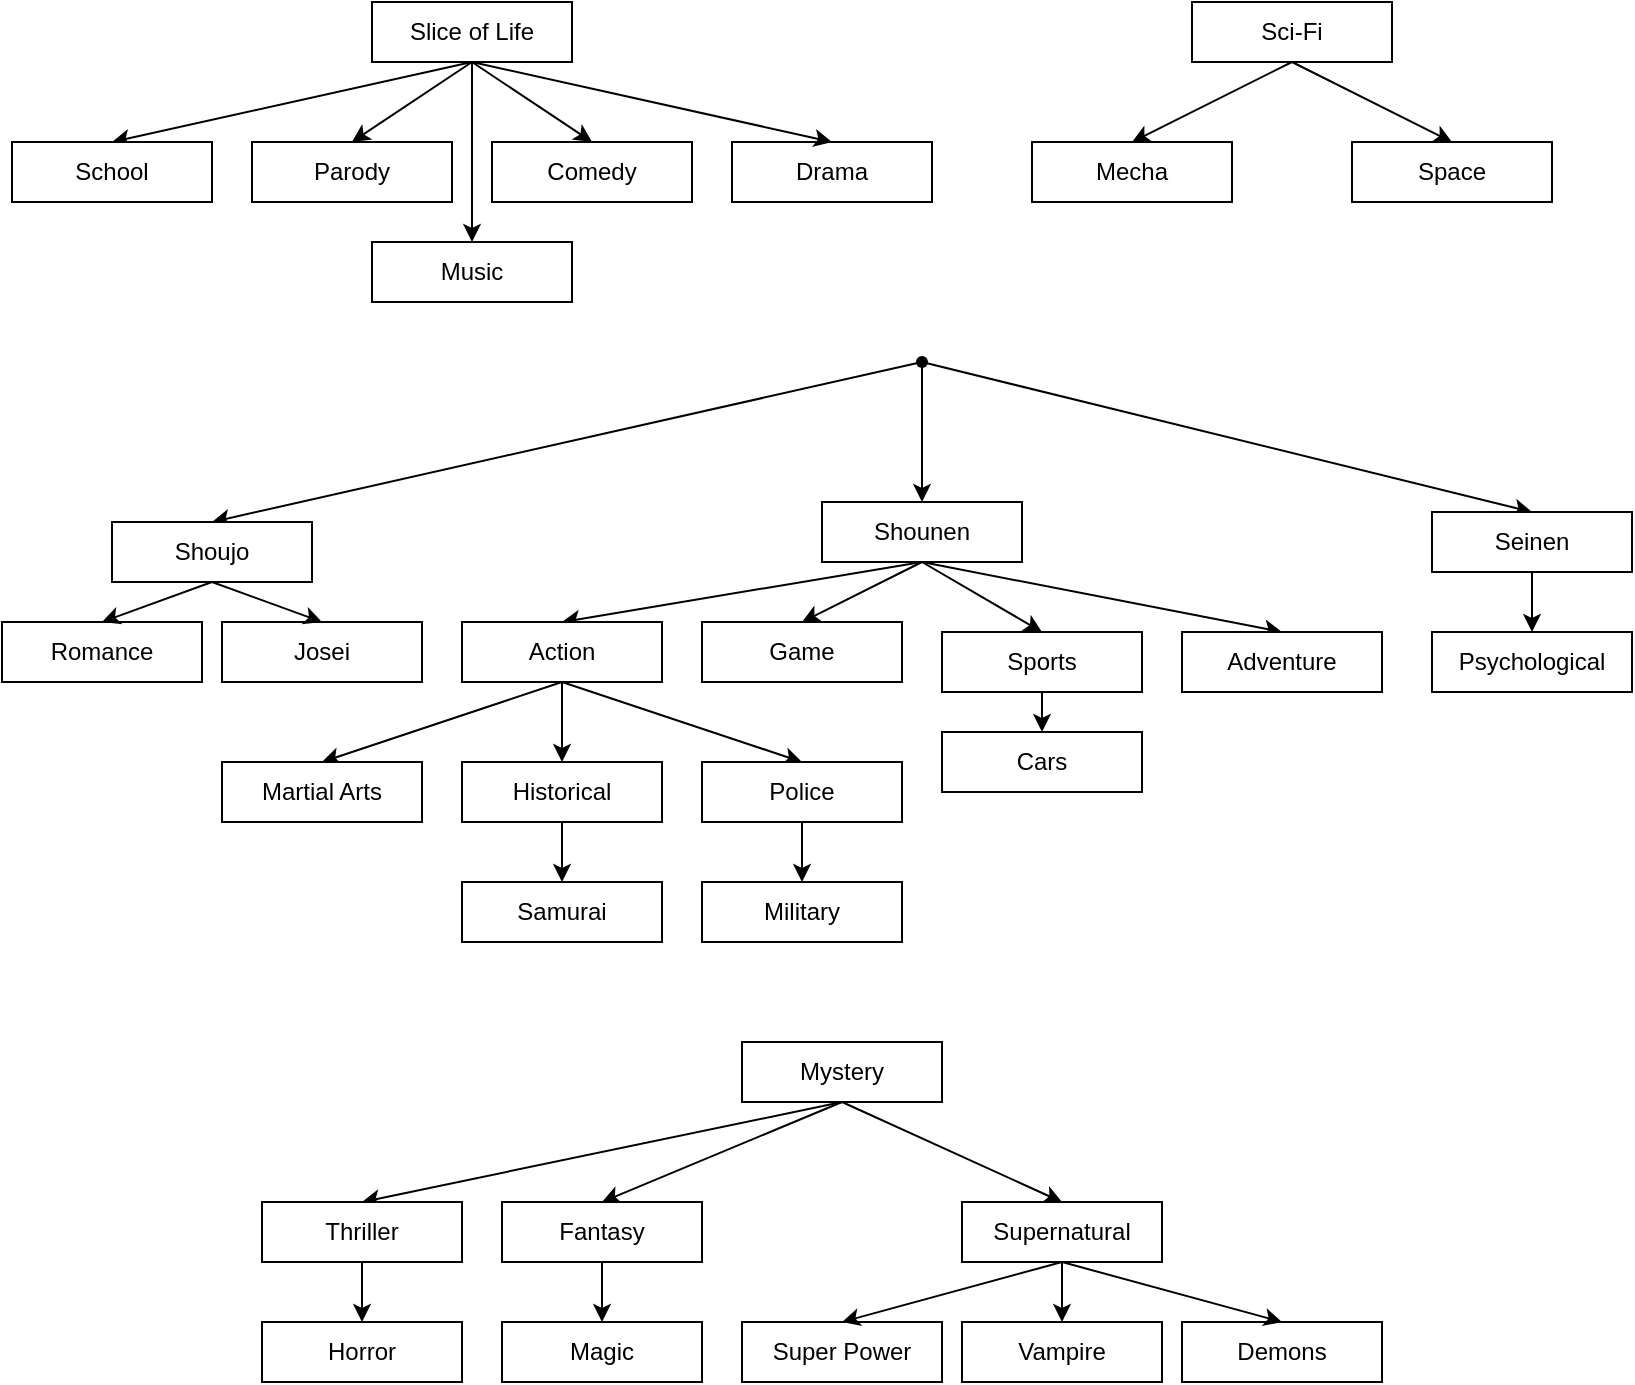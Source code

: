 <mxfile>
    <diagram name="Page-1" id="utDwrU8_goMAkE8UMuTg">
        <mxGraphModel dx="1045" dy="726" grid="1" gridSize="10" guides="1" tooltips="1" connect="1" arrows="1" fold="1" page="1" pageScale="1" pageWidth="850" pageHeight="1100" math="0" shadow="0">
            <root>
                <mxCell id="0"/>
                <mxCell id="1" parent="0"/>
                <mxCell id="OTH4IosmnkzqZAKPpun9-1" value="Parody" style="rounded=0;whiteSpace=wrap;html=1;" parent="1" vertex="1">
                    <mxGeometry x="140" y="100" width="100" height="30" as="geometry"/>
                </mxCell>
                <mxCell id="OTH4IosmnkzqZAKPpun9-2" value="Music" style="rounded=0;whiteSpace=wrap;html=1;" parent="1" vertex="1">
                    <mxGeometry x="200" y="150" width="100" height="30" as="geometry"/>
                </mxCell>
                <mxCell id="OTH4IosmnkzqZAKPpun9-5" value="Romance" style="rounded=0;whiteSpace=wrap;html=1;" parent="1" vertex="1">
                    <mxGeometry x="15" y="340" width="100" height="30" as="geometry"/>
                </mxCell>
                <mxCell id="IEtlDrwHgsG_A0IL7Ucz-43" style="edgeStyle=none;html=1;exitX=0.5;exitY=1;exitDx=0;exitDy=0;entryX=0.5;entryY=0;entryDx=0;entryDy=0;" edge="1" parent="1" source="OTH4IosmnkzqZAKPpun9-6" target="OTH4IosmnkzqZAKPpun9-7">
                    <mxGeometry relative="1" as="geometry"/>
                </mxCell>
                <mxCell id="IEtlDrwHgsG_A0IL7Ucz-44" style="edgeStyle=none;html=1;exitX=0.5;exitY=1;exitDx=0;exitDy=0;entryX=0.5;entryY=0;entryDx=0;entryDy=0;" edge="1" parent="1" source="OTH4IosmnkzqZAKPpun9-6" target="OTH4IosmnkzqZAKPpun9-26">
                    <mxGeometry relative="1" as="geometry"/>
                </mxCell>
                <mxCell id="IEtlDrwHgsG_A0IL7Ucz-45" style="edgeStyle=none;html=1;exitX=0.5;exitY=1;exitDx=0;exitDy=0;entryX=0.5;entryY=0;entryDx=0;entryDy=0;" edge="1" parent="1" source="OTH4IosmnkzqZAKPpun9-6" target="OTH4IosmnkzqZAKPpun9-33">
                    <mxGeometry relative="1" as="geometry"/>
                </mxCell>
                <mxCell id="OTH4IosmnkzqZAKPpun9-6" value="Mystery" style="rounded=0;whiteSpace=wrap;html=1;" parent="1" vertex="1">
                    <mxGeometry x="385" y="550" width="100" height="30" as="geometry"/>
                </mxCell>
                <mxCell id="IEtlDrwHgsG_A0IL7Ucz-36" style="edgeStyle=none;html=1;exitX=0.5;exitY=1;exitDx=0;exitDy=0;entryX=0.5;entryY=0;entryDx=0;entryDy=0;" edge="1" parent="1" source="OTH4IosmnkzqZAKPpun9-7" target="OTH4IosmnkzqZAKPpun9-39">
                    <mxGeometry relative="1" as="geometry"/>
                </mxCell>
                <mxCell id="OTH4IosmnkzqZAKPpun9-7" value="Thriller" style="rounded=0;whiteSpace=wrap;html=1;" parent="1" vertex="1">
                    <mxGeometry x="145" y="630" width="100" height="30" as="geometry"/>
                </mxCell>
                <mxCell id="OTH4IosmnkzqZAKPpun9-8" value="Space" style="rounded=0;whiteSpace=wrap;html=1;" parent="1" vertex="1">
                    <mxGeometry x="690" y="100" width="100" height="30" as="geometry"/>
                </mxCell>
                <mxCell id="OTH4IosmnkzqZAKPpun9-10" value="Vampire" style="rounded=0;whiteSpace=wrap;html=1;" parent="1" vertex="1">
                    <mxGeometry x="495" y="690" width="100" height="30" as="geometry"/>
                </mxCell>
                <mxCell id="IEtlDrwHgsG_A0IL7Ucz-38" style="edgeStyle=none;html=1;exitX=0.5;exitY=1;exitDx=0;exitDy=0;entryX=0.5;entryY=0;entryDx=0;entryDy=0;" edge="1" parent="1" source="OTH4IosmnkzqZAKPpun9-14" target="OTH4IosmnkzqZAKPpun9-29">
                    <mxGeometry relative="1" as="geometry"/>
                </mxCell>
                <mxCell id="OTH4IosmnkzqZAKPpun9-14" value="Sports" style="rounded=0;whiteSpace=wrap;html=1;" parent="1" vertex="1">
                    <mxGeometry x="485" y="345" width="100" height="30" as="geometry"/>
                </mxCell>
                <mxCell id="OTH4IosmnkzqZAKPpun9-15" value="Drama" style="rounded=0;whiteSpace=wrap;html=1;" parent="1" vertex="1">
                    <mxGeometry x="380" y="100" width="100" height="30" as="geometry"/>
                </mxCell>
                <mxCell id="OTH4IosmnkzqZAKPpun9-16" value="Game" style="rounded=0;whiteSpace=wrap;html=1;" parent="1" vertex="1">
                    <mxGeometry x="365" y="340" width="100" height="30" as="geometry"/>
                </mxCell>
                <mxCell id="OTH4IosmnkzqZAKPpun9-17" value="Comedy" style="rounded=0;whiteSpace=wrap;html=1;" parent="1" vertex="1">
                    <mxGeometry x="260" y="100" width="100" height="30" as="geometry"/>
                </mxCell>
                <mxCell id="IEtlDrwHgsG_A0IL7Ucz-23" style="edgeStyle=none;html=1;exitX=0.5;exitY=1;exitDx=0;exitDy=0;entryX=0.5;entryY=0;entryDx=0;entryDy=0;" edge="1" parent="1" source="OTH4IosmnkzqZAKPpun9-18" target="OTH4IosmnkzqZAKPpun9-17">
                    <mxGeometry relative="1" as="geometry"/>
                </mxCell>
                <mxCell id="IEtlDrwHgsG_A0IL7Ucz-24" style="edgeStyle=none;html=1;exitX=0.5;exitY=1;exitDx=0;exitDy=0;entryX=0.5;entryY=0;entryDx=0;entryDy=0;" edge="1" parent="1" source="OTH4IosmnkzqZAKPpun9-18" target="OTH4IosmnkzqZAKPpun9-1">
                    <mxGeometry relative="1" as="geometry"/>
                </mxCell>
                <mxCell id="IEtlDrwHgsG_A0IL7Ucz-25" style="edgeStyle=none;html=1;exitX=0.5;exitY=1;exitDx=0;exitDy=0;entryX=0.5;entryY=0;entryDx=0;entryDy=0;" edge="1" parent="1" source="OTH4IosmnkzqZAKPpun9-18" target="OTH4IosmnkzqZAKPpun9-15">
                    <mxGeometry relative="1" as="geometry"/>
                </mxCell>
                <mxCell id="IEtlDrwHgsG_A0IL7Ucz-28" style="edgeStyle=none;html=1;exitX=0.5;exitY=1;exitDx=0;exitDy=0;entryX=0.5;entryY=0;entryDx=0;entryDy=0;" edge="1" parent="1" source="OTH4IosmnkzqZAKPpun9-18" target="OTH4IosmnkzqZAKPpun9-44">
                    <mxGeometry relative="1" as="geometry"/>
                </mxCell>
                <mxCell id="IEtlDrwHgsG_A0IL7Ucz-39" style="edgeStyle=none;html=1;exitX=0.5;exitY=1;exitDx=0;exitDy=0;entryX=0.5;entryY=0;entryDx=0;entryDy=0;" edge="1" parent="1" source="OTH4IosmnkzqZAKPpun9-18" target="OTH4IosmnkzqZAKPpun9-2">
                    <mxGeometry relative="1" as="geometry"/>
                </mxCell>
                <mxCell id="OTH4IosmnkzqZAKPpun9-18" value="Slice of Life" style="rounded=0;whiteSpace=wrap;html=1;" parent="1" vertex="1">
                    <mxGeometry x="200" y="30" width="100" height="30" as="geometry"/>
                </mxCell>
                <mxCell id="OTH4IosmnkzqZAKPpun9-19" value="Josei" style="rounded=0;whiteSpace=wrap;html=1;" parent="1" vertex="1">
                    <mxGeometry x="125" y="340" width="100" height="30" as="geometry"/>
                </mxCell>
                <mxCell id="OTH4IosmnkzqZAKPpun9-20" value="Super Power" style="rounded=0;whiteSpace=wrap;html=1;" parent="1" vertex="1">
                    <mxGeometry x="385" y="690" width="100" height="30" as="geometry"/>
                </mxCell>
                <mxCell id="OTH4IosmnkzqZAKPpun9-21" value="Magic" style="rounded=0;whiteSpace=wrap;html=1;" parent="1" vertex="1">
                    <mxGeometry x="265" y="690" width="100" height="30" as="geometry"/>
                </mxCell>
                <mxCell id="IEtlDrwHgsG_A0IL7Ucz-37" style="edgeStyle=none;html=1;exitX=0.5;exitY=1;exitDx=0;exitDy=0;entryX=0.5;entryY=0;entryDx=0;entryDy=0;" edge="1" parent="1" source="OTH4IosmnkzqZAKPpun9-26" target="OTH4IosmnkzqZAKPpun9-21">
                    <mxGeometry relative="1" as="geometry"/>
                </mxCell>
                <mxCell id="OTH4IosmnkzqZAKPpun9-26" value="Fantasy" style="rounded=0;whiteSpace=wrap;html=1;" parent="1" vertex="1">
                    <mxGeometry x="265" y="630" width="100" height="30" as="geometry"/>
                </mxCell>
                <mxCell id="OTH4IosmnkzqZAKPpun9-29" value="Cars" style="rounded=0;whiteSpace=wrap;html=1;" parent="1" vertex="1">
                    <mxGeometry x="485" y="395" width="100" height="30" as="geometry"/>
                </mxCell>
                <mxCell id="IEtlDrwHgsG_A0IL7Ucz-1" style="edgeStyle=none;html=1;exitX=0.321;exitY=0.319;exitDx=0;exitDy=0;entryX=0.5;entryY=0;entryDx=0;entryDy=0;exitPerimeter=0;" edge="1" parent="1" source="IEtlDrwHgsG_A0IL7Ucz-46" target="OTH4IosmnkzqZAKPpun9-30">
                    <mxGeometry relative="1" as="geometry">
                        <mxPoint x="175" y="190" as="sourcePoint"/>
                    </mxGeometry>
                </mxCell>
                <mxCell id="IEtlDrwHgsG_A0IL7Ucz-26" style="edgeStyle=none;html=1;exitX=0.5;exitY=1;exitDx=0;exitDy=0;entryX=0.5;entryY=0;entryDx=0;entryDy=0;" edge="1" parent="1" source="OTH4IosmnkzqZAKPpun9-30" target="OTH4IosmnkzqZAKPpun9-5">
                    <mxGeometry relative="1" as="geometry"/>
                </mxCell>
                <mxCell id="IEtlDrwHgsG_A0IL7Ucz-31" style="edgeStyle=none;html=1;exitX=0.5;exitY=1;exitDx=0;exitDy=0;entryX=0.5;entryY=0;entryDx=0;entryDy=0;" edge="1" parent="1" source="OTH4IosmnkzqZAKPpun9-30" target="OTH4IosmnkzqZAKPpun9-19">
                    <mxGeometry relative="1" as="geometry"/>
                </mxCell>
                <mxCell id="OTH4IosmnkzqZAKPpun9-30" value="Shoujo" style="rounded=0;whiteSpace=wrap;html=1;" parent="1" vertex="1">
                    <mxGeometry x="70" y="290" width="100" height="30" as="geometry"/>
                </mxCell>
                <mxCell id="IEtlDrwHgsG_A0IL7Ucz-2" style="edgeStyle=none;html=1;entryX=0.5;entryY=0;entryDx=0;entryDy=0;" edge="1" parent="1" source="IEtlDrwHgsG_A0IL7Ucz-46" target="OTH4IosmnkzqZAKPpun9-31">
                    <mxGeometry relative="1" as="geometry">
                        <mxPoint x="175" y="190" as="sourcePoint"/>
                    </mxGeometry>
                </mxCell>
                <mxCell id="IEtlDrwHgsG_A0IL7Ucz-10" style="edgeStyle=none;html=1;" edge="1" parent="1" source="OTH4IosmnkzqZAKPpun9-31" target="OTH4IosmnkzqZAKPpun9-38">
                    <mxGeometry relative="1" as="geometry"/>
                </mxCell>
                <mxCell id="OTH4IosmnkzqZAKPpun9-31" value="Seinen" style="rounded=0;whiteSpace=wrap;html=1;" parent="1" vertex="1">
                    <mxGeometry x="730" y="285" width="100" height="30" as="geometry"/>
                </mxCell>
                <mxCell id="OTH4IosmnkzqZAKPpun9-32" value="Demons" style="rounded=0;whiteSpace=wrap;html=1;" parent="1" vertex="1">
                    <mxGeometry x="605" y="690" width="100" height="30" as="geometry"/>
                </mxCell>
                <mxCell id="IEtlDrwHgsG_A0IL7Ucz-32" style="edgeStyle=none;html=1;exitX=0.5;exitY=1;exitDx=0;exitDy=0;entryX=0.5;entryY=0;entryDx=0;entryDy=0;" edge="1" parent="1" source="OTH4IosmnkzqZAKPpun9-33" target="OTH4IosmnkzqZAKPpun9-20">
                    <mxGeometry relative="1" as="geometry"/>
                </mxCell>
                <mxCell id="IEtlDrwHgsG_A0IL7Ucz-33" style="edgeStyle=none;html=1;exitX=0.5;exitY=1;exitDx=0;exitDy=0;entryX=0.5;entryY=0;entryDx=0;entryDy=0;" edge="1" parent="1" source="OTH4IosmnkzqZAKPpun9-33" target="OTH4IosmnkzqZAKPpun9-32">
                    <mxGeometry relative="1" as="geometry"/>
                </mxCell>
                <mxCell id="IEtlDrwHgsG_A0IL7Ucz-34" style="edgeStyle=none;html=1;exitX=0.5;exitY=1;exitDx=0;exitDy=0;entryX=0.5;entryY=0;entryDx=0;entryDy=0;" edge="1" parent="1" source="OTH4IosmnkzqZAKPpun9-33" target="OTH4IosmnkzqZAKPpun9-10">
                    <mxGeometry relative="1" as="geometry"/>
                </mxCell>
                <mxCell id="OTH4IosmnkzqZAKPpun9-33" value="Supernatural" style="rounded=0;whiteSpace=wrap;html=1;" parent="1" vertex="1">
                    <mxGeometry x="495" y="630" width="100" height="30" as="geometry"/>
                </mxCell>
                <mxCell id="IEtlDrwHgsG_A0IL7Ucz-3" style="edgeStyle=none;html=1;exitX=0.75;exitY=0.414;exitDx=0;exitDy=0;entryX=0.5;entryY=0;entryDx=0;entryDy=0;exitPerimeter=0;" edge="1" parent="1" source="IEtlDrwHgsG_A0IL7Ucz-46" target="OTH4IosmnkzqZAKPpun9-34">
                    <mxGeometry relative="1" as="geometry">
                        <mxPoint x="175" y="190" as="sourcePoint"/>
                    </mxGeometry>
                </mxCell>
                <mxCell id="IEtlDrwHgsG_A0IL7Ucz-22" style="edgeStyle=none;html=1;exitX=0.5;exitY=1;exitDx=0;exitDy=0;entryX=0.5;entryY=0;entryDx=0;entryDy=0;" edge="1" parent="1" source="OTH4IosmnkzqZAKPpun9-34" target="IEtlDrwHgsG_A0IL7Ucz-14">
                    <mxGeometry relative="1" as="geometry"/>
                </mxCell>
                <mxCell id="IEtlDrwHgsG_A0IL7Ucz-40" style="edgeStyle=none;html=1;exitX=0.5;exitY=1;exitDx=0;exitDy=0;entryX=0.5;entryY=0;entryDx=0;entryDy=0;" edge="1" parent="1" source="OTH4IosmnkzqZAKPpun9-34" target="OTH4IosmnkzqZAKPpun9-16">
                    <mxGeometry relative="1" as="geometry"/>
                </mxCell>
                <mxCell id="IEtlDrwHgsG_A0IL7Ucz-41" style="edgeStyle=none;html=1;exitX=0.5;exitY=1;exitDx=0;exitDy=0;entryX=0.5;entryY=0;entryDx=0;entryDy=0;" edge="1" parent="1" source="OTH4IosmnkzqZAKPpun9-34" target="OTH4IosmnkzqZAKPpun9-14">
                    <mxGeometry relative="1" as="geometry"/>
                </mxCell>
                <mxCell id="IEtlDrwHgsG_A0IL7Ucz-42" style="edgeStyle=none;html=1;exitX=0.5;exitY=1;exitDx=0;exitDy=0;entryX=0.5;entryY=0;entryDx=0;entryDy=0;" edge="1" parent="1" source="OTH4IosmnkzqZAKPpun9-34" target="OTH4IosmnkzqZAKPpun9-40">
                    <mxGeometry relative="1" as="geometry"/>
                </mxCell>
                <mxCell id="OTH4IosmnkzqZAKPpun9-34" value="Shounen" style="rounded=0;whiteSpace=wrap;html=1;" parent="1" vertex="1">
                    <mxGeometry x="425" y="280" width="100" height="30" as="geometry"/>
                </mxCell>
                <mxCell id="OTH4IosmnkzqZAKPpun9-35" value="Mecha" style="rounded=0;whiteSpace=wrap;html=1;" parent="1" vertex="1">
                    <mxGeometry x="530" y="100" width="100" height="30" as="geometry"/>
                </mxCell>
                <mxCell id="OTH4IosmnkzqZAKPpun9-38" value="Psychological" style="rounded=0;whiteSpace=wrap;html=1;" parent="1" vertex="1">
                    <mxGeometry x="730" y="345" width="100" height="30" as="geometry"/>
                </mxCell>
                <mxCell id="OTH4IosmnkzqZAKPpun9-39" value="Horror" style="rounded=0;whiteSpace=wrap;html=1;" parent="1" vertex="1">
                    <mxGeometry x="145" y="690" width="100" height="30" as="geometry"/>
                </mxCell>
                <mxCell id="OTH4IosmnkzqZAKPpun9-40" value="Adventure" style="rounded=0;whiteSpace=wrap;html=1;" parent="1" vertex="1">
                    <mxGeometry x="605" y="345" width="100" height="30" as="geometry"/>
                </mxCell>
                <mxCell id="IEtlDrwHgsG_A0IL7Ucz-29" style="edgeStyle=none;html=1;exitX=0.5;exitY=1;exitDx=0;exitDy=0;entryX=0.5;entryY=0;entryDx=0;entryDy=0;" edge="1" parent="1" source="OTH4IosmnkzqZAKPpun9-43" target="OTH4IosmnkzqZAKPpun9-35">
                    <mxGeometry relative="1" as="geometry"/>
                </mxCell>
                <mxCell id="IEtlDrwHgsG_A0IL7Ucz-30" style="edgeStyle=none;html=1;exitX=0.5;exitY=1;exitDx=0;exitDy=0;entryX=0.5;entryY=0;entryDx=0;entryDy=0;" edge="1" parent="1" source="OTH4IosmnkzqZAKPpun9-43" target="OTH4IosmnkzqZAKPpun9-8">
                    <mxGeometry relative="1" as="geometry"/>
                </mxCell>
                <mxCell id="OTH4IosmnkzqZAKPpun9-43" value="Sci-Fi" style="rounded=0;whiteSpace=wrap;html=1;" parent="1" vertex="1">
                    <mxGeometry x="610" y="30" width="100" height="30" as="geometry"/>
                </mxCell>
                <mxCell id="OTH4IosmnkzqZAKPpun9-44" value="School" style="rounded=0;whiteSpace=wrap;html=1;" parent="1" vertex="1">
                    <mxGeometry x="20" y="100" width="100" height="30" as="geometry"/>
                </mxCell>
                <mxCell id="IEtlDrwHgsG_A0IL7Ucz-11" style="edgeStyle=none;html=1;exitX=0.5;exitY=1;exitDx=0;exitDy=0;entryX=0.5;entryY=0;entryDx=0;entryDy=0;" edge="1" parent="1" source="IEtlDrwHgsG_A0IL7Ucz-14" target="IEtlDrwHgsG_A0IL7Ucz-15">
                    <mxGeometry relative="1" as="geometry"/>
                </mxCell>
                <mxCell id="IEtlDrwHgsG_A0IL7Ucz-12" style="edgeStyle=none;html=1;exitX=0.5;exitY=1;exitDx=0;exitDy=0;entryX=0.5;entryY=0;entryDx=0;entryDy=0;" edge="1" parent="1" source="IEtlDrwHgsG_A0IL7Ucz-14" target="IEtlDrwHgsG_A0IL7Ucz-21">
                    <mxGeometry relative="1" as="geometry"/>
                </mxCell>
                <mxCell id="IEtlDrwHgsG_A0IL7Ucz-13" style="edgeStyle=none;html=1;exitX=0.5;exitY=1;exitDx=0;exitDy=0;entryX=0.5;entryY=0;entryDx=0;entryDy=0;" edge="1" parent="1" source="IEtlDrwHgsG_A0IL7Ucz-14" target="IEtlDrwHgsG_A0IL7Ucz-17">
                    <mxGeometry relative="1" as="geometry"/>
                </mxCell>
                <mxCell id="IEtlDrwHgsG_A0IL7Ucz-14" value="Action" style="rounded=0;whiteSpace=wrap;html=1;" vertex="1" parent="1">
                    <mxGeometry x="245" y="340" width="100" height="30" as="geometry"/>
                </mxCell>
                <mxCell id="IEtlDrwHgsG_A0IL7Ucz-15" value="Martial Arts" style="rounded=0;whiteSpace=wrap;html=1;" vertex="1" parent="1">
                    <mxGeometry x="125" y="410" width="100" height="30" as="geometry"/>
                </mxCell>
                <mxCell id="IEtlDrwHgsG_A0IL7Ucz-16" style="edgeStyle=none;html=1;exitX=0.5;exitY=1;exitDx=0;exitDy=0;entryX=0.5;entryY=0;entryDx=0;entryDy=0;" edge="1" parent="1" source="IEtlDrwHgsG_A0IL7Ucz-17" target="IEtlDrwHgsG_A0IL7Ucz-19">
                    <mxGeometry relative="1" as="geometry"/>
                </mxCell>
                <mxCell id="IEtlDrwHgsG_A0IL7Ucz-17" value="Police" style="rounded=0;whiteSpace=wrap;html=1;" vertex="1" parent="1">
                    <mxGeometry x="365" y="410" width="100" height="30" as="geometry"/>
                </mxCell>
                <mxCell id="IEtlDrwHgsG_A0IL7Ucz-18" value="Samurai" style="rounded=0;whiteSpace=wrap;html=1;" vertex="1" parent="1">
                    <mxGeometry x="245" y="470" width="100" height="30" as="geometry"/>
                </mxCell>
                <mxCell id="IEtlDrwHgsG_A0IL7Ucz-19" value="Military" style="rounded=0;whiteSpace=wrap;html=1;" vertex="1" parent="1">
                    <mxGeometry x="365" y="470" width="100" height="30" as="geometry"/>
                </mxCell>
                <mxCell id="IEtlDrwHgsG_A0IL7Ucz-20" style="edgeStyle=none;html=1;exitX=0.5;exitY=1;exitDx=0;exitDy=0;entryX=0.5;entryY=0;entryDx=0;entryDy=0;" edge="1" parent="1" source="IEtlDrwHgsG_A0IL7Ucz-21" target="IEtlDrwHgsG_A0IL7Ucz-18">
                    <mxGeometry relative="1" as="geometry"/>
                </mxCell>
                <mxCell id="IEtlDrwHgsG_A0IL7Ucz-21" value="Historical" style="rounded=0;whiteSpace=wrap;html=1;" vertex="1" parent="1">
                    <mxGeometry x="245" y="410" width="100" height="30" as="geometry"/>
                </mxCell>
                <mxCell id="IEtlDrwHgsG_A0IL7Ucz-46" value="" style="shape=waypoint;sketch=0;fillStyle=solid;size=6;pointerEvents=1;points=[];fillColor=none;resizable=0;rotatable=0;perimeter=centerPerimeter;snapToPoint=1;" vertex="1" parent="1">
                    <mxGeometry x="465" y="200" width="20" height="20" as="geometry"/>
                </mxCell>
            </root>
        </mxGraphModel>
    </diagram>
    <diagram name="Copy of Page-1" id="59PII9HWpfZlovXzyupa">
        <mxGraphModel dx="1097" dy="762" grid="1" gridSize="10" guides="1" tooltips="1" connect="1" arrows="1" fold="1" page="1" pageScale="1" pageWidth="850" pageHeight="1100" math="0" shadow="0">
            <root>
                <mxCell id="XeTJtYJtfuagwq0LGunk-0"/>
                <mxCell id="XeTJtYJtfuagwq0LGunk-1" parent="XeTJtYJtfuagwq0LGunk-0"/>
                <mxCell id="XeTJtYJtfuagwq0LGunk-2" value="Parody" style="rounded=0;whiteSpace=wrap;html=1;" vertex="1" parent="XeTJtYJtfuagwq0LGunk-1">
                    <mxGeometry x="230" y="350" width="100" height="30" as="geometry"/>
                </mxCell>
                <mxCell id="XeTJtYJtfuagwq0LGunk-3" value="Music" style="rounded=0;whiteSpace=wrap;html=1;" vertex="1" parent="XeTJtYJtfuagwq0LGunk-1">
                    <mxGeometry x="110" y="665" width="100" height="30" as="geometry"/>
                </mxCell>
                <mxCell id="XeTJtYJtfuagwq0LGunk-4" value="Action" style="rounded=0;whiteSpace=wrap;html=1;" vertex="1" parent="XeTJtYJtfuagwq0LGunk-1">
                    <mxGeometry x="70" y="350" width="100" height="30" as="geometry"/>
                </mxCell>
                <mxCell id="XeTJtYJtfuagwq0LGunk-5" value="Romance" style="rounded=0;whiteSpace=wrap;html=1;" vertex="1" parent="XeTJtYJtfuagwq0LGunk-1">
                    <mxGeometry x="230" y="470" width="100" height="30" as="geometry"/>
                </mxCell>
                <mxCell id="XeTJtYJtfuagwq0LGunk-6" value="Mystery" style="rounded=0;whiteSpace=wrap;html=1;" vertex="1" parent="XeTJtYJtfuagwq0LGunk-1">
                    <mxGeometry x="800" y="710" width="100" height="30" as="geometry"/>
                </mxCell>
                <mxCell id="XeTJtYJtfuagwq0LGunk-7" value="Thriller" style="rounded=0;whiteSpace=wrap;html=1;" vertex="1" parent="XeTJtYJtfuagwq0LGunk-1">
                    <mxGeometry x="800" y="750" width="100" height="30" as="geometry"/>
                </mxCell>
                <mxCell id="XeTJtYJtfuagwq0LGunk-8" value="Space" style="rounded=0;whiteSpace=wrap;html=1;" vertex="1" parent="XeTJtYJtfuagwq0LGunk-1">
                    <mxGeometry x="420" y="530" width="100" height="30" as="geometry"/>
                </mxCell>
                <mxCell id="XeTJtYJtfuagwq0LGunk-9" value="Vampire" style="rounded=0;whiteSpace=wrap;html=1;" vertex="1" parent="XeTJtYJtfuagwq0LGunk-1">
                    <mxGeometry x="800" y="790" width="100" height="30" as="geometry"/>
                </mxCell>
                <mxCell id="XeTJtYJtfuagwq0LGunk-10" value="Martial Arts" style="rounded=0;whiteSpace=wrap;html=1;" vertex="1" parent="XeTJtYJtfuagwq0LGunk-1">
                    <mxGeometry x="70" y="500" width="100" height="30" as="geometry"/>
                </mxCell>
                <mxCell id="XeTJtYJtfuagwq0LGunk-11" value="Sports" style="rounded=0;whiteSpace=wrap;html=1;" vertex="1" parent="XeTJtYJtfuagwq0LGunk-1">
                    <mxGeometry x="280" y="770" width="100" height="30" as="geometry"/>
                </mxCell>
                <mxCell id="XeTJtYJtfuagwq0LGunk-12" value="Drama" style="rounded=0;whiteSpace=wrap;html=1;" vertex="1" parent="XeTJtYJtfuagwq0LGunk-1">
                    <mxGeometry x="230" y="410" width="100" height="30" as="geometry"/>
                </mxCell>
                <mxCell id="XeTJtYJtfuagwq0LGunk-13" value="Game" style="rounded=0;whiteSpace=wrap;html=1;" vertex="1" parent="XeTJtYJtfuagwq0LGunk-1">
                    <mxGeometry x="280" y="740" width="100" height="30" as="geometry"/>
                </mxCell>
                <mxCell id="XeTJtYJtfuagwq0LGunk-14" value="Comedy" style="rounded=0;whiteSpace=wrap;html=1;" vertex="1" parent="XeTJtYJtfuagwq0LGunk-1">
                    <mxGeometry x="230" y="380" width="100" height="30" as="geometry"/>
                </mxCell>
                <mxCell id="XeTJtYJtfuagwq0LGunk-15" value="Slice of Life" style="rounded=0;whiteSpace=wrap;html=1;" vertex="1" parent="XeTJtYJtfuagwq0LGunk-1">
                    <mxGeometry x="230" y="320" width="100" height="30" as="geometry"/>
                </mxCell>
                <mxCell id="XeTJtYJtfuagwq0LGunk-16" value="Josei" style="rounded=0;whiteSpace=wrap;html=1;" vertex="1" parent="XeTJtYJtfuagwq0LGunk-1">
                    <mxGeometry x="400" y="350" width="100" height="30" as="geometry"/>
                </mxCell>
                <mxCell id="XeTJtYJtfuagwq0LGunk-17" value="Super Power" style="rounded=0;whiteSpace=wrap;html=1;" vertex="1" parent="XeTJtYJtfuagwq0LGunk-1">
                    <mxGeometry x="900" y="790" width="100" height="30" as="geometry"/>
                </mxCell>
                <mxCell id="XeTJtYJtfuagwq0LGunk-18" value="Magic" style="rounded=0;whiteSpace=wrap;html=1;" vertex="1" parent="XeTJtYJtfuagwq0LGunk-1">
                    <mxGeometry x="900" y="830" width="100" height="30" as="geometry"/>
                </mxCell>
                <mxCell id="XeTJtYJtfuagwq0LGunk-19" value="Police" style="rounded=0;whiteSpace=wrap;html=1;" vertex="1" parent="XeTJtYJtfuagwq0LGunk-1">
                    <mxGeometry x="70" y="410" width="100" height="30" as="geometry"/>
                </mxCell>
                <mxCell id="XeTJtYJtfuagwq0LGunk-20" value="Fantasy" style="rounded=0;whiteSpace=wrap;html=1;" vertex="1" parent="XeTJtYJtfuagwq0LGunk-1">
                    <mxGeometry x="850" y="670" width="100" height="30" as="geometry"/>
                </mxCell>
                <mxCell id="XeTJtYJtfuagwq0LGunk-21" value="Samurai" style="rounded=0;whiteSpace=wrap;html=1;" vertex="1" parent="XeTJtYJtfuagwq0LGunk-1">
                    <mxGeometry x="70" y="380" width="100" height="30" as="geometry"/>
                </mxCell>
                <mxCell id="XeTJtYJtfuagwq0LGunk-22" value="Dementia" style="rounded=0;whiteSpace=wrap;html=1;" vertex="1" parent="XeTJtYJtfuagwq0LGunk-1">
                    <mxGeometry x="450" y="840" width="100" height="30" as="geometry"/>
                </mxCell>
                <mxCell id="XeTJtYJtfuagwq0LGunk-23" value="Cars" style="rounded=0;whiteSpace=wrap;html=1;" vertex="1" parent="XeTJtYJtfuagwq0LGunk-1">
                    <mxGeometry x="280" y="800" width="100" height="30" as="geometry"/>
                </mxCell>
                <mxCell id="XeTJtYJtfuagwq0LGunk-24" value="Shoujo" style="rounded=0;whiteSpace=wrap;html=1;" vertex="1" parent="XeTJtYJtfuagwq0LGunk-1">
                    <mxGeometry x="710" y="290" width="100" height="30" as="geometry"/>
                </mxCell>
                <mxCell id="XeTJtYJtfuagwq0LGunk-25" value="Seinen" style="rounded=0;whiteSpace=wrap;html=1;" vertex="1" parent="XeTJtYJtfuagwq0LGunk-1">
                    <mxGeometry x="900" y="290" width="100" height="30" as="geometry"/>
                </mxCell>
                <mxCell id="XeTJtYJtfuagwq0LGunk-26" value="Demons" style="rounded=0;whiteSpace=wrap;html=1;" vertex="1" parent="XeTJtYJtfuagwq0LGunk-1">
                    <mxGeometry x="800" y="830" width="100" height="30" as="geometry"/>
                </mxCell>
                <mxCell id="XeTJtYJtfuagwq0LGunk-27" value="Supernatural" style="rounded=0;whiteSpace=wrap;html=1;" vertex="1" parent="XeTJtYJtfuagwq0LGunk-1">
                    <mxGeometry x="900" y="750" width="100" height="30" as="geometry"/>
                </mxCell>
                <mxCell id="XeTJtYJtfuagwq0LGunk-28" value="Shounen" style="rounded=0;whiteSpace=wrap;html=1;" vertex="1" parent="XeTJtYJtfuagwq0LGunk-1">
                    <mxGeometry x="1100" y="290" width="100" height="30" as="geometry"/>
                </mxCell>
                <mxCell id="XeTJtYJtfuagwq0LGunk-29" value="Mecha" style="rounded=0;whiteSpace=wrap;html=1;" vertex="1" parent="XeTJtYJtfuagwq0LGunk-1">
                    <mxGeometry x="270" y="620" width="100" height="30" as="geometry"/>
                </mxCell>
                <mxCell id="XeTJtYJtfuagwq0LGunk-30" value="Kids" style="rounded=0;whiteSpace=wrap;html=1;" vertex="1" parent="XeTJtYJtfuagwq0LGunk-1">
                    <mxGeometry x="470" y="470" width="100" height="30" as="geometry"/>
                </mxCell>
                <mxCell id="XeTJtYJtfuagwq0LGunk-31" value="Psychological" style="rounded=0;whiteSpace=wrap;html=1;" vertex="1" parent="XeTJtYJtfuagwq0LGunk-1">
                    <mxGeometry x="230" y="440" width="100" height="30" as="geometry"/>
                </mxCell>
                <mxCell id="XeTJtYJtfuagwq0LGunk-32" value="Horror" style="rounded=0;whiteSpace=wrap;html=1;" vertex="1" parent="XeTJtYJtfuagwq0LGunk-1">
                    <mxGeometry x="900" y="710" width="100" height="30" as="geometry"/>
                </mxCell>
                <mxCell id="XeTJtYJtfuagwq0LGunk-33" value="Adventure" style="rounded=0;whiteSpace=wrap;html=1;" vertex="1" parent="XeTJtYJtfuagwq0LGunk-1">
                    <mxGeometry x="400" y="290" width="100" height="30" as="geometry"/>
                </mxCell>
                <mxCell id="XeTJtYJtfuagwq0LGunk-34" value="Military" style="rounded=0;whiteSpace=wrap;html=1;" vertex="1" parent="XeTJtYJtfuagwq0LGunk-1">
                    <mxGeometry x="70" y="470" width="100" height="30" as="geometry"/>
                </mxCell>
                <mxCell id="XeTJtYJtfuagwq0LGunk-35" value="Sci-Fi" style="rounded=0;whiteSpace=wrap;html=1;" vertex="1" parent="XeTJtYJtfuagwq0LGunk-1">
                    <mxGeometry x="270" y="590" width="100" height="30" as="geometry"/>
                </mxCell>
                <mxCell id="XeTJtYJtfuagwq0LGunk-36" value="School" style="rounded=0;whiteSpace=wrap;html=1;" vertex="1" parent="XeTJtYJtfuagwq0LGunk-1">
                    <mxGeometry x="120" y="755" width="100" height="30" as="geometry"/>
                </mxCell>
                <mxCell id="XeTJtYJtfuagwq0LGunk-37" value="Historical" style="rounded=0;whiteSpace=wrap;html=1;" vertex="1" parent="XeTJtYJtfuagwq0LGunk-1">
                    <mxGeometry x="70" y="440" width="100" height="30" as="geometry"/>
                </mxCell>
                <mxCell id="XeTJtYJtfuagwq0LGunk-38" value="Mythic" style="text;html=1;strokeColor=none;fillColor=none;align=center;verticalAlign=middle;whiteSpace=wrap;rounded=0;" vertex="1" parent="XeTJtYJtfuagwq0LGunk-1">
                    <mxGeometry x="750" y="670" width="60" height="30" as="geometry"/>
                </mxCell>
            </root>
        </mxGraphModel>
    </diagram>
</mxfile>